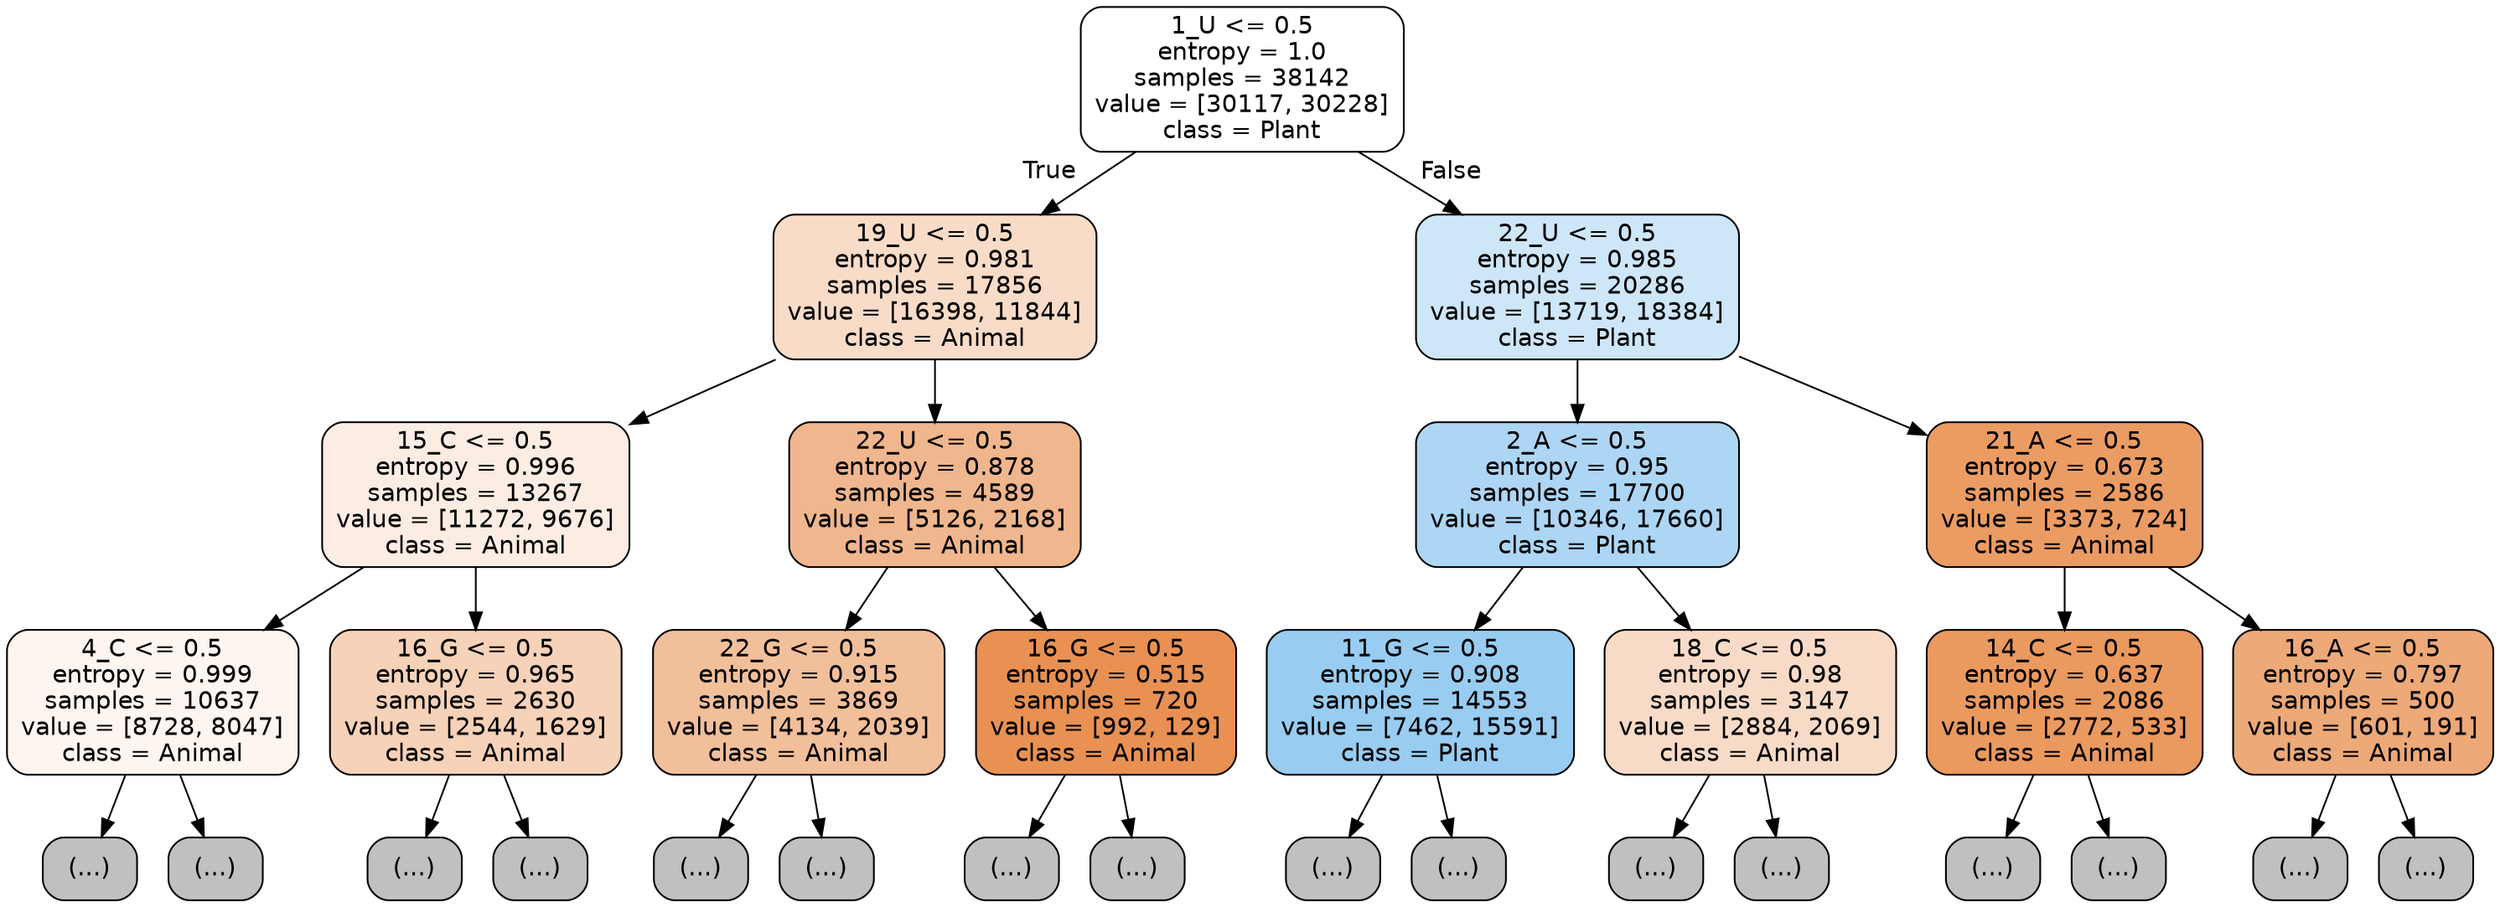 digraph Tree {
node [shape=box, style="filled, rounded", color="black", fontname="helvetica"] ;
edge [fontname="helvetica"] ;
0 [label="1_U <= 0.5\nentropy = 1.0\nsamples = 38142\nvalue = [30117, 30228]\nclass = Plant", fillcolor="#feffff"] ;
1 [label="19_U <= 0.5\nentropy = 0.981\nsamples = 17856\nvalue = [16398, 11844]\nclass = Animal", fillcolor="#f8dcc8"] ;
0 -> 1 [labeldistance=2.5, labelangle=45, headlabel="True"] ;
2 [label="15_C <= 0.5\nentropy = 0.996\nsamples = 13267\nvalue = [11272, 9676]\nclass = Animal", fillcolor="#fbede3"] ;
1 -> 2 ;
3 [label="4_C <= 0.5\nentropy = 0.999\nsamples = 10637\nvalue = [8728, 8047]\nclass = Animal", fillcolor="#fdf5f0"] ;
2 -> 3 ;
4 [label="(...)", fillcolor="#C0C0C0"] ;
3 -> 4 ;
4385 [label="(...)", fillcolor="#C0C0C0"] ;
3 -> 4385 ;
5544 [label="16_G <= 0.5\nentropy = 0.965\nsamples = 2630\nvalue = [2544, 1629]\nclass = Animal", fillcolor="#f6d2b8"] ;
2 -> 5544 ;
5545 [label="(...)", fillcolor="#C0C0C0"] ;
5544 -> 5545 ;
6752 [label="(...)", fillcolor="#C0C0C0"] ;
5544 -> 6752 ;
7053 [label="22_U <= 0.5\nentropy = 0.878\nsamples = 4589\nvalue = [5126, 2168]\nclass = Animal", fillcolor="#f0b68d"] ;
1 -> 7053 ;
7054 [label="22_G <= 0.5\nentropy = 0.915\nsamples = 3869\nvalue = [4134, 2039]\nclass = Animal", fillcolor="#f2bf9b"] ;
7053 -> 7054 ;
7055 [label="(...)", fillcolor="#C0C0C0"] ;
7054 -> 7055 ;
8876 [label="(...)", fillcolor="#C0C0C0"] ;
7054 -> 8876 ;
9163 [label="16_G <= 0.5\nentropy = 0.515\nsamples = 720\nvalue = [992, 129]\nclass = Animal", fillcolor="#e89153"] ;
7053 -> 9163 ;
9164 [label="(...)", fillcolor="#C0C0C0"] ;
9163 -> 9164 ;
9327 [label="(...)", fillcolor="#C0C0C0"] ;
9163 -> 9327 ;
9384 [label="22_U <= 0.5\nentropy = 0.985\nsamples = 20286\nvalue = [13719, 18384]\nclass = Plant", fillcolor="#cde6f8"] ;
0 -> 9384 [labeldistance=2.5, labelangle=-45, headlabel="False"] ;
9385 [label="2_A <= 0.5\nentropy = 0.95\nsamples = 17700\nvalue = [10346, 17660]\nclass = Plant", fillcolor="#add6f4"] ;
9384 -> 9385 ;
9386 [label="11_G <= 0.5\nentropy = 0.908\nsamples = 14553\nvalue = [7462, 15591]\nclass = Plant", fillcolor="#98ccf1"] ;
9385 -> 9386 ;
9387 [label="(...)", fillcolor="#C0C0C0"] ;
9386 -> 9387 ;
13128 [label="(...)", fillcolor="#C0C0C0"] ;
9386 -> 13128 ;
14513 [label="18_C <= 0.5\nentropy = 0.98\nsamples = 3147\nvalue = [2884, 2069]\nclass = Animal", fillcolor="#f8dbc7"] ;
9385 -> 14513 ;
14514 [label="(...)", fillcolor="#C0C0C0"] ;
14513 -> 14514 ;
15447 [label="(...)", fillcolor="#C0C0C0"] ;
14513 -> 15447 ;
15710 [label="21_A <= 0.5\nentropy = 0.673\nsamples = 2586\nvalue = [3373, 724]\nclass = Animal", fillcolor="#eb9c63"] ;
9384 -> 15710 ;
15711 [label="14_C <= 0.5\nentropy = 0.637\nsamples = 2086\nvalue = [2772, 533]\nclass = Animal", fillcolor="#ea995f"] ;
15710 -> 15711 ;
15712 [label="(...)", fillcolor="#C0C0C0"] ;
15711 -> 15712 ;
16315 [label="(...)", fillcolor="#C0C0C0"] ;
15711 -> 16315 ;
16480 [label="16_A <= 0.5\nentropy = 0.797\nsamples = 500\nvalue = [601, 191]\nclass = Animal", fillcolor="#eda978"] ;
15710 -> 16480 ;
16481 [label="(...)", fillcolor="#C0C0C0"] ;
16480 -> 16481 ;
16636 [label="(...)", fillcolor="#C0C0C0"] ;
16480 -> 16636 ;
}